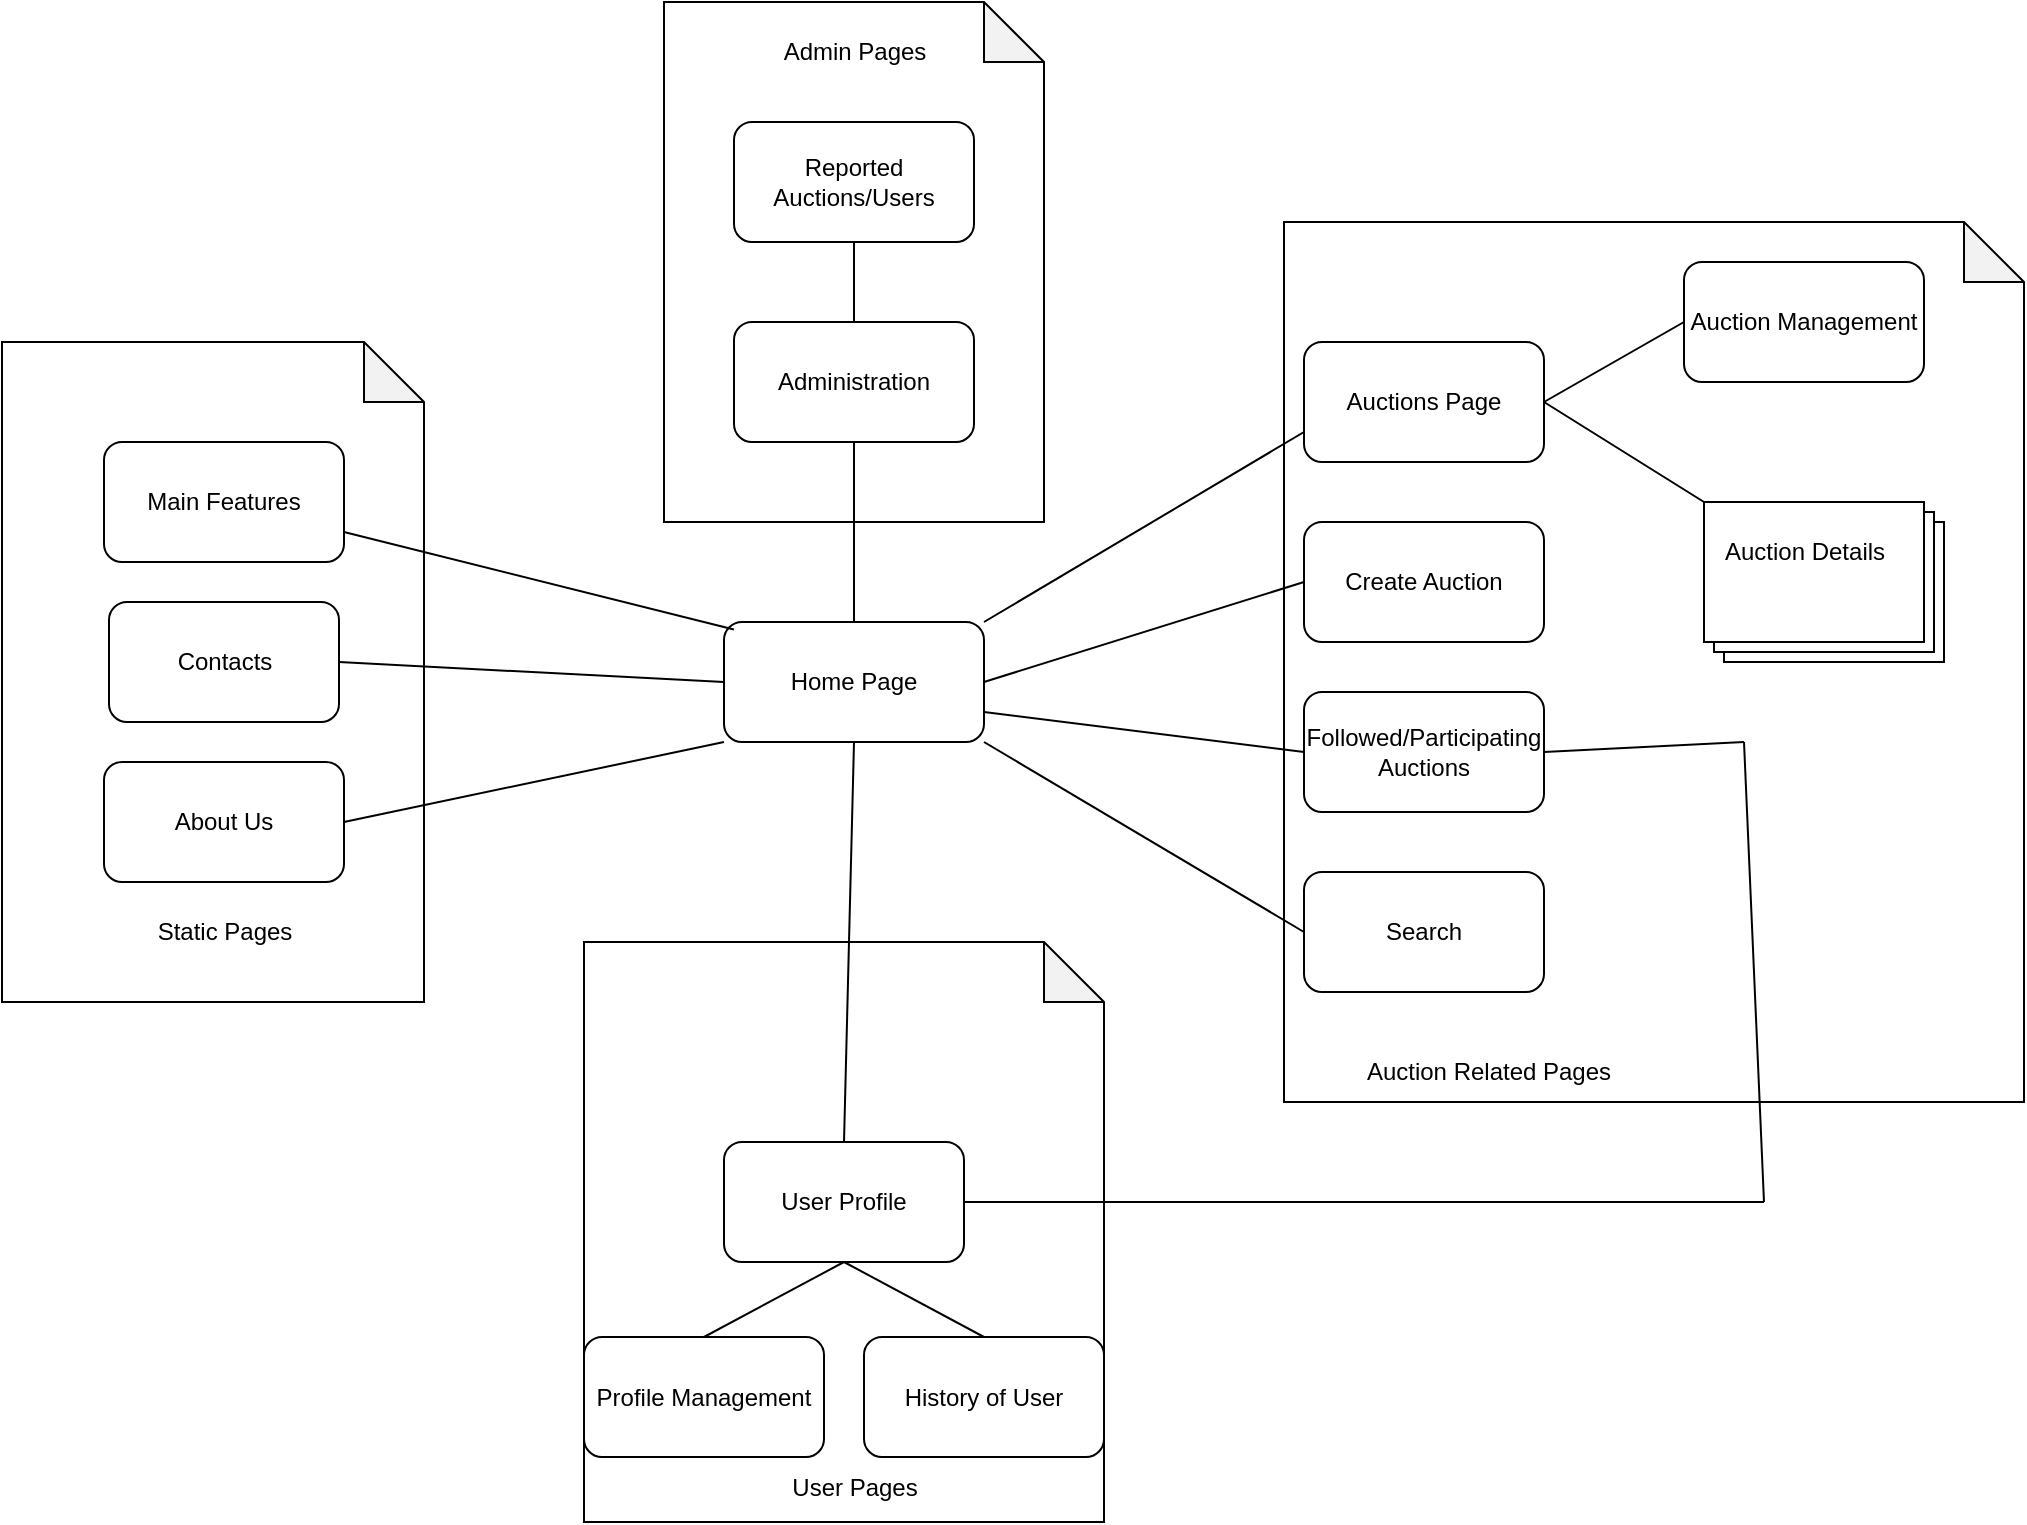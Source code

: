 <mxfile version="28.2.5">
  <diagram name="Página-1" id="feLl22uSZxap47DdPKdv">
    <mxGraphModel dx="1451" dy="1840" grid="1" gridSize="10" guides="1" tooltips="1" connect="1" arrows="1" fold="1" page="1" pageScale="1" pageWidth="827" pageHeight="1169" math="0" shadow="0">
      <root>
        <mxCell id="0" />
        <mxCell id="1" parent="0" />
        <mxCell id="GqhOzJdQPD97Ki2fps7f-4" value="" style="shape=note;whiteSpace=wrap;html=1;backgroundOutline=1;darkOpacity=0.05;" vertex="1" parent="1">
          <mxGeometry x="800" y="40" width="370" height="440" as="geometry" />
        </mxCell>
        <mxCell id="GqhOzJdQPD97Ki2fps7f-1" value="" style="shape=note;whiteSpace=wrap;html=1;backgroundOutline=1;darkOpacity=0.05;" vertex="1" parent="1">
          <mxGeometry x="490" y="-70" width="190" height="260" as="geometry" />
        </mxCell>
        <mxCell id="GqhOzJdQPD97Ki2fps7f-3" value="" style="shape=note;whiteSpace=wrap;html=1;backgroundOutline=1;darkOpacity=0.05;" vertex="1" parent="1">
          <mxGeometry x="450" y="400" width="260" height="290" as="geometry" />
        </mxCell>
        <mxCell id="GqhOzJdQPD97Ki2fps7f-2" value="" style="shape=note;whiteSpace=wrap;html=1;backgroundOutline=1;darkOpacity=0.05;" vertex="1" parent="1">
          <mxGeometry x="159" y="100" width="211" height="330" as="geometry" />
        </mxCell>
        <mxCell id="UQuMbA1B8VdiVRYW4ytw-1" value="Contacts" style="rounded=1;whiteSpace=wrap;html=1;direction=west;" parent="1" vertex="1">
          <mxGeometry x="212.5" y="230" width="115" height="60" as="geometry" />
        </mxCell>
        <mxCell id="UQuMbA1B8VdiVRYW4ytw-2" value="Main Features" style="rounded=1;whiteSpace=wrap;html=1;" parent="1" vertex="1">
          <mxGeometry x="210" y="150" width="120" height="60" as="geometry" />
        </mxCell>
        <mxCell id="UQuMbA1B8VdiVRYW4ytw-3" value="About Us" style="rounded=1;whiteSpace=wrap;html=1;" parent="1" vertex="1">
          <mxGeometry x="210" y="310" width="120" height="60" as="geometry" />
        </mxCell>
        <mxCell id="UQuMbA1B8VdiVRYW4ytw-7" value="Static Pages" style="text;html=1;align=center;verticalAlign=middle;resizable=0;points=[];autosize=1;strokeColor=none;fillColor=none;" parent="1" vertex="1">
          <mxGeometry x="225" y="380" width="90" height="30" as="geometry" />
        </mxCell>
        <mxCell id="UQuMbA1B8VdiVRYW4ytw-8" value="Home Page" style="rounded=1;whiteSpace=wrap;html=1;" parent="1" vertex="1">
          <mxGeometry x="520" y="240" width="130" height="60" as="geometry" />
        </mxCell>
        <mxCell id="UQuMbA1B8VdiVRYW4ytw-9" value="" style="endArrow=none;html=1;rounded=0;exitX=0.038;exitY=0.063;exitDx=0;exitDy=0;entryX=1;entryY=0.75;entryDx=0;entryDy=0;exitPerimeter=0;" parent="1" source="UQuMbA1B8VdiVRYW4ytw-8" target="UQuMbA1B8VdiVRYW4ytw-2" edge="1">
          <mxGeometry width="50" height="50" relative="1" as="geometry">
            <mxPoint x="470" y="240" as="sourcePoint" />
            <mxPoint x="520" y="190" as="targetPoint" />
          </mxGeometry>
        </mxCell>
        <mxCell id="UQuMbA1B8VdiVRYW4ytw-10" value="" style="endArrow=none;html=1;rounded=0;exitX=0;exitY=0.5;exitDx=0;exitDy=0;entryX=0;entryY=0.5;entryDx=0;entryDy=0;" parent="1" source="UQuMbA1B8VdiVRYW4ytw-8" target="UQuMbA1B8VdiVRYW4ytw-1" edge="1">
          <mxGeometry width="50" height="50" relative="1" as="geometry">
            <mxPoint x="560" y="345" as="sourcePoint" />
            <mxPoint x="370" y="300" as="targetPoint" />
          </mxGeometry>
        </mxCell>
        <mxCell id="UQuMbA1B8VdiVRYW4ytw-11" value="" style="endArrow=none;html=1;rounded=0;exitX=0;exitY=1;exitDx=0;exitDy=0;entryX=1;entryY=0.5;entryDx=0;entryDy=0;" parent="1" source="UQuMbA1B8VdiVRYW4ytw-8" target="UQuMbA1B8VdiVRYW4ytw-3" edge="1">
          <mxGeometry width="50" height="50" relative="1" as="geometry">
            <mxPoint x="590" y="380" as="sourcePoint" />
            <mxPoint x="400" y="335" as="targetPoint" />
          </mxGeometry>
        </mxCell>
        <mxCell id="UQuMbA1B8VdiVRYW4ytw-13" value="Administration" style="rounded=1;whiteSpace=wrap;html=1;" parent="1" vertex="1">
          <mxGeometry x="525" y="90" width="120" height="60" as="geometry" />
        </mxCell>
        <mxCell id="UQuMbA1B8VdiVRYW4ytw-14" value="Admin Pages" style="text;html=1;align=center;verticalAlign=middle;resizable=0;points=[];autosize=1;strokeColor=none;fillColor=none;" parent="1" vertex="1">
          <mxGeometry x="540" y="-60" width="90" height="30" as="geometry" />
        </mxCell>
        <mxCell id="UQuMbA1B8VdiVRYW4ytw-15" value="" style="endArrow=none;html=1;rounded=0;exitX=0.5;exitY=1;exitDx=0;exitDy=0;entryX=0.5;entryY=0;entryDx=0;entryDy=0;" parent="1" source="UQuMbA1B8VdiVRYW4ytw-13" target="UQuMbA1B8VdiVRYW4ytw-8" edge="1">
          <mxGeometry width="50" height="50" relative="1" as="geometry">
            <mxPoint x="875" y="269" as="sourcePoint" />
            <mxPoint x="680" y="220" as="targetPoint" />
          </mxGeometry>
        </mxCell>
        <mxCell id="UQuMbA1B8VdiVRYW4ytw-17" value="Search" style="rounded=1;whiteSpace=wrap;html=1;" parent="1" vertex="1">
          <mxGeometry x="810" y="365" width="120" height="60" as="geometry" />
        </mxCell>
        <mxCell id="UQuMbA1B8VdiVRYW4ytw-18" value="Auctions Page" style="rounded=1;whiteSpace=wrap;html=1;" parent="1" vertex="1">
          <mxGeometry x="810" y="100" width="120" height="60" as="geometry" />
        </mxCell>
        <mxCell id="UQuMbA1B8VdiVRYW4ytw-19" value="" style="endArrow=none;html=1;rounded=0;exitX=0;exitY=0.5;exitDx=0;exitDy=0;entryX=1;entryY=1;entryDx=0;entryDy=0;" parent="1" source="UQuMbA1B8VdiVRYW4ytw-17" target="UQuMbA1B8VdiVRYW4ytw-8" edge="1">
          <mxGeometry width="50" height="50" relative="1" as="geometry">
            <mxPoint x="827" y="270" as="sourcePoint" />
            <mxPoint x="637" y="310" as="targetPoint" />
          </mxGeometry>
        </mxCell>
        <mxCell id="UQuMbA1B8VdiVRYW4ytw-20" value="" style="endArrow=none;html=1;rounded=0;exitX=0;exitY=0.75;exitDx=0;exitDy=0;entryX=1;entryY=0;entryDx=0;entryDy=0;" parent="1" source="UQuMbA1B8VdiVRYW4ytw-18" target="UQuMbA1B8VdiVRYW4ytw-8" edge="1">
          <mxGeometry width="50" height="50" relative="1" as="geometry">
            <mxPoint x="810" y="390" as="sourcePoint" />
            <mxPoint x="620" y="430" as="targetPoint" />
          </mxGeometry>
        </mxCell>
        <mxCell id="UQuMbA1B8VdiVRYW4ytw-21" value="Auction Management" style="rounded=1;whiteSpace=wrap;html=1;" parent="1" vertex="1">
          <mxGeometry x="1000" y="60" width="120" height="60" as="geometry" />
        </mxCell>
        <mxCell id="UQuMbA1B8VdiVRYW4ytw-22" value="" style="endArrow=none;html=1;rounded=0;entryX=1;entryY=0.5;entryDx=0;entryDy=0;exitX=0;exitY=0.5;exitDx=0;exitDy=0;" parent="1" source="UQuMbA1B8VdiVRYW4ytw-21" target="UQuMbA1B8VdiVRYW4ytw-18" edge="1">
          <mxGeometry width="50" height="50" relative="1" as="geometry">
            <mxPoint x="1000" y="260" as="sourcePoint" />
            <mxPoint x="890" y="180" as="targetPoint" />
          </mxGeometry>
        </mxCell>
        <mxCell id="UQuMbA1B8VdiVRYW4ytw-23" value="" style="verticalLabelPosition=bottom;verticalAlign=top;html=1;shape=mxgraph.basic.layered_rect;dx=10;outlineConnect=0;whiteSpace=wrap;" parent="1" vertex="1">
          <mxGeometry x="1010" y="180" width="120" height="80" as="geometry" />
        </mxCell>
        <mxCell id="UQuMbA1B8VdiVRYW4ytw-24" value="Auction Details" style="text;html=1;align=center;verticalAlign=middle;resizable=0;points=[];autosize=1;strokeColor=none;fillColor=none;" parent="1" vertex="1">
          <mxGeometry x="1010" y="190" width="100" height="30" as="geometry" />
        </mxCell>
        <mxCell id="UQuMbA1B8VdiVRYW4ytw-26" value="User Profile" style="rounded=1;whiteSpace=wrap;html=1;" parent="1" vertex="1">
          <mxGeometry x="520" y="500" width="120" height="60" as="geometry" />
        </mxCell>
        <mxCell id="UQuMbA1B8VdiVRYW4ytw-27" value="" style="endArrow=none;html=1;rounded=0;exitX=0.5;exitY=0;exitDx=0;exitDy=0;entryX=0.5;entryY=1;entryDx=0;entryDy=0;" parent="1" source="UQuMbA1B8VdiVRYW4ytw-26" target="UQuMbA1B8VdiVRYW4ytw-8" edge="1">
          <mxGeometry width="50" height="50" relative="1" as="geometry">
            <mxPoint x="660" y="430" as="sourcePoint" />
            <mxPoint x="550" y="350" as="targetPoint" />
          </mxGeometry>
        </mxCell>
        <mxCell id="UQuMbA1B8VdiVRYW4ytw-30" value="User Pages" style="text;html=1;align=center;verticalAlign=middle;resizable=0;points=[];autosize=1;strokeColor=none;fillColor=none;" parent="1" vertex="1">
          <mxGeometry x="540" y="657.5" width="90" height="30" as="geometry" />
        </mxCell>
        <mxCell id="UQuMbA1B8VdiVRYW4ytw-31" value="Auction Related Pages" style="text;html=1;align=center;verticalAlign=middle;resizable=0;points=[];autosize=1;strokeColor=none;fillColor=none;" parent="1" vertex="1">
          <mxGeometry x="827" y="450" width="150" height="30" as="geometry" />
        </mxCell>
        <mxCell id="UQuMbA1B8VdiVRYW4ytw-32" value="" style="endArrow=none;html=1;rounded=0;exitX=0;exitY=0;exitDx=0;exitDy=0;entryX=1;entryY=0.5;entryDx=0;entryDy=0;exitPerimeter=0;" parent="1" source="UQuMbA1B8VdiVRYW4ytw-23" target="UQuMbA1B8VdiVRYW4ytw-18" edge="1">
          <mxGeometry width="50" height="50" relative="1" as="geometry">
            <mxPoint x="920" y="260" as="sourcePoint" />
            <mxPoint x="860" y="310" as="targetPoint" />
          </mxGeometry>
        </mxCell>
        <mxCell id="4n-X1eKtkCyTYytaP78I-1" value="Profile Management" style="rounded=1;whiteSpace=wrap;html=1;" parent="1" vertex="1">
          <mxGeometry x="450" y="597.5" width="120" height="60" as="geometry" />
        </mxCell>
        <mxCell id="4n-X1eKtkCyTYytaP78I-2" value="" style="endArrow=none;html=1;rounded=0;exitX=0.5;exitY=0;exitDx=0;exitDy=0;entryX=0.5;entryY=1;entryDx=0;entryDy=0;" parent="1" source="4n-X1eKtkCyTYytaP78I-1" target="UQuMbA1B8VdiVRYW4ytw-26" edge="1">
          <mxGeometry width="50" height="50" relative="1" as="geometry">
            <mxPoint x="600" y="520" as="sourcePoint" />
            <mxPoint x="650" y="470" as="targetPoint" />
          </mxGeometry>
        </mxCell>
        <mxCell id="4n-X1eKtkCyTYytaP78I-3" value="Create Auction" style="rounded=1;whiteSpace=wrap;html=1;" parent="1" vertex="1">
          <mxGeometry x="810" y="190" width="120" height="60" as="geometry" />
        </mxCell>
        <mxCell id="4n-X1eKtkCyTYytaP78I-5" value="" style="endArrow=none;html=1;rounded=0;exitX=1;exitY=0.5;exitDx=0;exitDy=0;entryX=0;entryY=0.5;entryDx=0;entryDy=0;" parent="1" source="UQuMbA1B8VdiVRYW4ytw-8" target="4n-X1eKtkCyTYytaP78I-3" edge="1">
          <mxGeometry width="50" height="50" relative="1" as="geometry">
            <mxPoint x="670" y="310" as="sourcePoint" />
            <mxPoint x="720" y="260" as="targetPoint" />
          </mxGeometry>
        </mxCell>
        <mxCell id="4n-X1eKtkCyTYytaP78I-6" value="Followed/Participating Auctions" style="rounded=1;whiteSpace=wrap;html=1;" parent="1" vertex="1">
          <mxGeometry x="810" y="275" width="120" height="60" as="geometry" />
        </mxCell>
        <mxCell id="4n-X1eKtkCyTYytaP78I-7" value="" style="endArrow=none;html=1;rounded=0;entryX=1;entryY=0.75;entryDx=0;entryDy=0;exitX=0;exitY=0.5;exitDx=0;exitDy=0;" parent="1" source="4n-X1eKtkCyTYytaP78I-6" target="UQuMbA1B8VdiVRYW4ytw-8" edge="1">
          <mxGeometry width="50" height="50" relative="1" as="geometry">
            <mxPoint x="510" y="360" as="sourcePoint" />
            <mxPoint x="560" y="310" as="targetPoint" />
          </mxGeometry>
        </mxCell>
        <mxCell id="4n-X1eKtkCyTYytaP78I-8" value="History of User" style="rounded=1;whiteSpace=wrap;html=1;" parent="1" vertex="1">
          <mxGeometry x="590" y="597.5" width="120" height="60" as="geometry" />
        </mxCell>
        <mxCell id="4n-X1eKtkCyTYytaP78I-9" value="" style="endArrow=none;html=1;rounded=0;exitX=0.5;exitY=1;exitDx=0;exitDy=0;entryX=0.5;entryY=0;entryDx=0;entryDy=0;" parent="1" source="UQuMbA1B8VdiVRYW4ytw-26" target="4n-X1eKtkCyTYytaP78I-8" edge="1">
          <mxGeometry width="50" height="50" relative="1" as="geometry">
            <mxPoint x="510" y="480" as="sourcePoint" />
            <mxPoint x="560" y="430" as="targetPoint" />
          </mxGeometry>
        </mxCell>
        <mxCell id="GqhOzJdQPD97Ki2fps7f-5" value="" style="endArrow=none;html=1;rounded=0;exitX=1;exitY=0.5;exitDx=0;exitDy=0;" edge="1" parent="1" source="UQuMbA1B8VdiVRYW4ytw-26">
          <mxGeometry width="50" height="50" relative="1" as="geometry">
            <mxPoint x="750" y="560" as="sourcePoint" />
            <mxPoint x="1040" y="530" as="targetPoint" />
          </mxGeometry>
        </mxCell>
        <mxCell id="GqhOzJdQPD97Ki2fps7f-6" value="" style="endArrow=none;html=1;rounded=0;" edge="1" parent="1">
          <mxGeometry width="50" height="50" relative="1" as="geometry">
            <mxPoint x="1040" y="530" as="sourcePoint" />
            <mxPoint x="1030" y="300" as="targetPoint" />
          </mxGeometry>
        </mxCell>
        <mxCell id="GqhOzJdQPD97Ki2fps7f-7" value="" style="endArrow=none;html=1;rounded=0;exitX=1;exitY=0.5;exitDx=0;exitDy=0;" edge="1" parent="1" source="4n-X1eKtkCyTYytaP78I-6">
          <mxGeometry width="50" height="50" relative="1" as="geometry">
            <mxPoint x="830" y="410" as="sourcePoint" />
            <mxPoint x="1030" y="300" as="targetPoint" />
          </mxGeometry>
        </mxCell>
        <mxCell id="GqhOzJdQPD97Ki2fps7f-8" value="Reported Auctions/Users" style="rounded=1;whiteSpace=wrap;html=1;" vertex="1" parent="1">
          <mxGeometry x="525" y="-10" width="120" height="60" as="geometry" />
        </mxCell>
        <mxCell id="GqhOzJdQPD97Ki2fps7f-9" value="" style="endArrow=none;html=1;rounded=0;exitX=0.5;exitY=0;exitDx=0;exitDy=0;entryX=0.5;entryY=1;entryDx=0;entryDy=0;" edge="1" parent="1" source="UQuMbA1B8VdiVRYW4ytw-13" target="GqhOzJdQPD97Ki2fps7f-8">
          <mxGeometry width="50" height="50" relative="1" as="geometry">
            <mxPoint x="690" y="60" as="sourcePoint" />
            <mxPoint x="740" y="10" as="targetPoint" />
          </mxGeometry>
        </mxCell>
      </root>
    </mxGraphModel>
  </diagram>
</mxfile>
